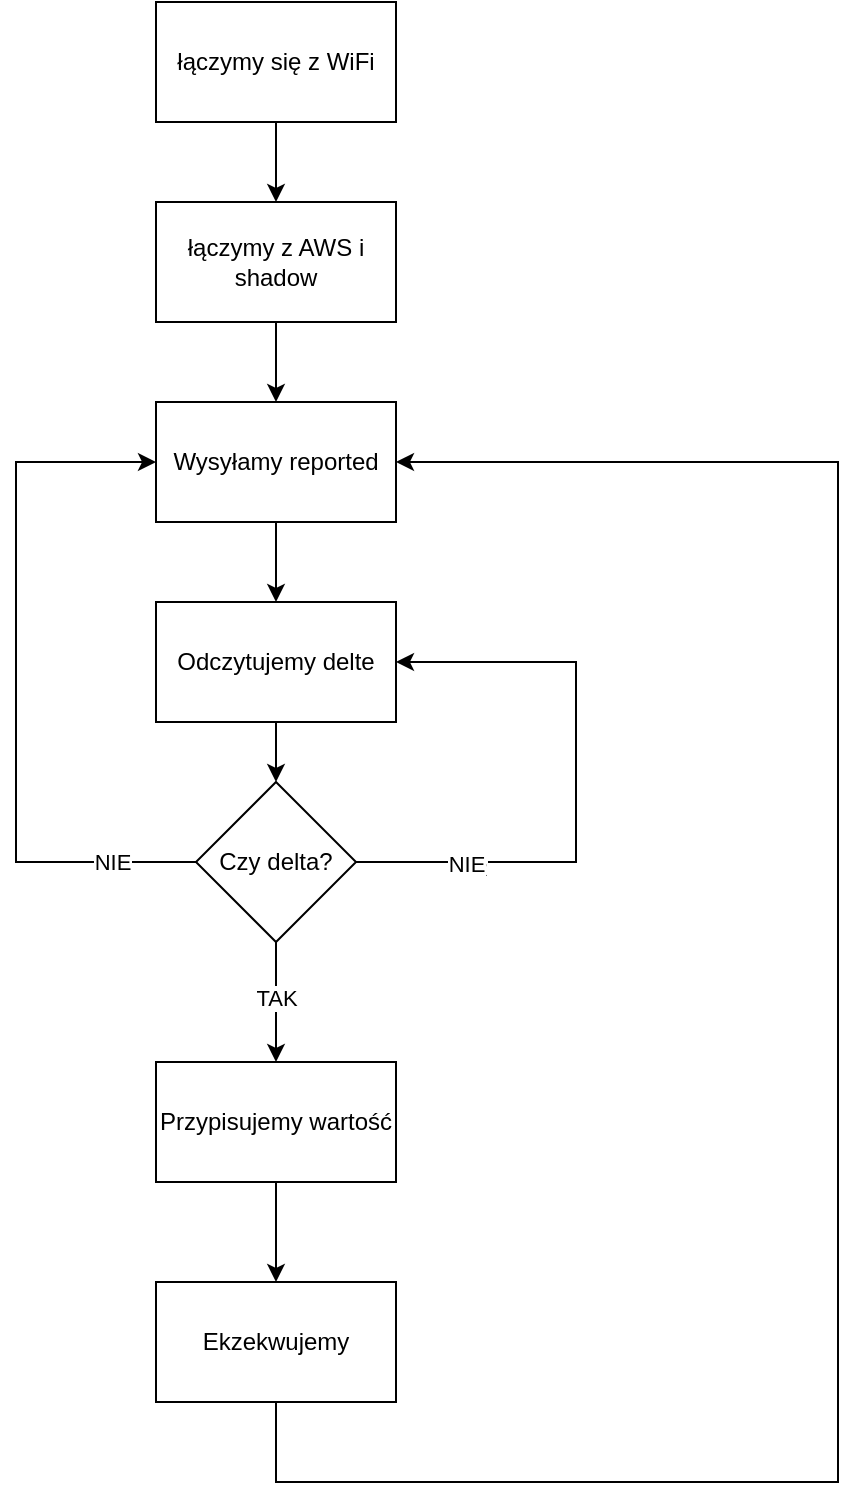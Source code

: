 <mxfile version="22.0.4" type="device">
  <diagram name="Strona-1" id="2bOkGgD_24Y1R7W3lT9i">
    <mxGraphModel dx="1434" dy="792" grid="1" gridSize="10" guides="1" tooltips="1" connect="1" arrows="1" fold="1" page="1" pageScale="1" pageWidth="827" pageHeight="1169" math="0" shadow="0">
      <root>
        <mxCell id="0" />
        <mxCell id="1" parent="0" />
        <mxCell id="NuFn5LgcSSqQIFGkuQl3-12" value="" style="edgeStyle=orthogonalEdgeStyle;rounded=0;orthogonalLoop=1;jettySize=auto;html=1;" edge="1" parent="1" source="NuFn5LgcSSqQIFGkuQl3-1" target="NuFn5LgcSSqQIFGkuQl3-2">
          <mxGeometry relative="1" as="geometry" />
        </mxCell>
        <mxCell id="NuFn5LgcSSqQIFGkuQl3-1" value="łączymy się z WiFi" style="rounded=0;whiteSpace=wrap;html=1;" vertex="1" parent="1">
          <mxGeometry x="330" y="70" width="120" height="60" as="geometry" />
        </mxCell>
        <mxCell id="NuFn5LgcSSqQIFGkuQl3-13" value="" style="edgeStyle=orthogonalEdgeStyle;rounded=0;orthogonalLoop=1;jettySize=auto;html=1;" edge="1" parent="1" source="NuFn5LgcSSqQIFGkuQl3-2" target="NuFn5LgcSSqQIFGkuQl3-3">
          <mxGeometry relative="1" as="geometry" />
        </mxCell>
        <mxCell id="NuFn5LgcSSqQIFGkuQl3-2" value="łączymy z AWS i shadow" style="rounded=0;whiteSpace=wrap;html=1;" vertex="1" parent="1">
          <mxGeometry x="330" y="170" width="120" height="60" as="geometry" />
        </mxCell>
        <mxCell id="NuFn5LgcSSqQIFGkuQl3-10" value="" style="edgeStyle=orthogonalEdgeStyle;rounded=0;orthogonalLoop=1;jettySize=auto;html=1;" edge="1" parent="1" source="NuFn5LgcSSqQIFGkuQl3-3" target="NuFn5LgcSSqQIFGkuQl3-9">
          <mxGeometry relative="1" as="geometry" />
        </mxCell>
        <mxCell id="NuFn5LgcSSqQIFGkuQl3-3" value="Wysyłamy reported" style="rounded=0;whiteSpace=wrap;html=1;" vertex="1" parent="1">
          <mxGeometry x="330" y="270" width="120" height="60" as="geometry" />
        </mxCell>
        <mxCell id="NuFn5LgcSSqQIFGkuQl3-7" value="" style="edgeStyle=orthogonalEdgeStyle;rounded=0;orthogonalLoop=1;jettySize=auto;html=1;entryX=0.5;entryY=0;entryDx=0;entryDy=0;" edge="1" parent="1" source="NuFn5LgcSSqQIFGkuQl3-5" target="NuFn5LgcSSqQIFGkuQl3-14">
          <mxGeometry relative="1" as="geometry">
            <mxPoint x="390" y="600" as="targetPoint" />
          </mxGeometry>
        </mxCell>
        <mxCell id="NuFn5LgcSSqQIFGkuQl3-8" value="TAK" style="edgeLabel;html=1;align=center;verticalAlign=middle;resizable=0;points=[];" vertex="1" connectable="0" parent="NuFn5LgcSSqQIFGkuQl3-7">
          <mxGeometry x="-0.231" y="2" relative="1" as="geometry">
            <mxPoint x="-2" y="5" as="offset" />
          </mxGeometry>
        </mxCell>
        <mxCell id="NuFn5LgcSSqQIFGkuQl3-21" style="edgeStyle=orthogonalEdgeStyle;rounded=0;orthogonalLoop=1;jettySize=auto;html=1;exitX=1;exitY=0.5;exitDx=0;exitDy=0;entryX=1;entryY=0.5;entryDx=0;entryDy=0;" edge="1" parent="1" source="NuFn5LgcSSqQIFGkuQl3-5" target="NuFn5LgcSSqQIFGkuQl3-9">
          <mxGeometry relative="1" as="geometry">
            <Array as="points">
              <mxPoint x="540" y="500" />
              <mxPoint x="540" y="400" />
            </Array>
          </mxGeometry>
        </mxCell>
        <mxCell id="NuFn5LgcSSqQIFGkuQl3-22" value="NIR" style="edgeLabel;html=1;align=center;verticalAlign=middle;resizable=0;points=[];" vertex="1" connectable="0" parent="NuFn5LgcSSqQIFGkuQl3-21">
          <mxGeometry x="-0.627" y="-3" relative="1" as="geometry">
            <mxPoint as="offset" />
          </mxGeometry>
        </mxCell>
        <mxCell id="NuFn5LgcSSqQIFGkuQl3-24" value="NIE" style="edgeLabel;html=1;align=center;verticalAlign=middle;resizable=0;points=[];" vertex="1" connectable="0" parent="NuFn5LgcSSqQIFGkuQl3-21">
          <mxGeometry x="-0.633" y="-1" relative="1" as="geometry">
            <mxPoint as="offset" />
          </mxGeometry>
        </mxCell>
        <mxCell id="NuFn5LgcSSqQIFGkuQl3-25" style="edgeStyle=orthogonalEdgeStyle;rounded=0;orthogonalLoop=1;jettySize=auto;html=1;entryX=0;entryY=0.5;entryDx=0;entryDy=0;" edge="1" parent="1" source="NuFn5LgcSSqQIFGkuQl3-5" target="NuFn5LgcSSqQIFGkuQl3-3">
          <mxGeometry relative="1" as="geometry">
            <Array as="points">
              <mxPoint x="260" y="500" />
              <mxPoint x="260" y="300" />
            </Array>
          </mxGeometry>
        </mxCell>
        <mxCell id="NuFn5LgcSSqQIFGkuQl3-26" value="NIE" style="edgeLabel;html=1;align=center;verticalAlign=middle;resizable=0;points=[];" vertex="1" connectable="0" parent="NuFn5LgcSSqQIFGkuQl3-25">
          <mxGeometry x="-0.767" y="-4" relative="1" as="geometry">
            <mxPoint y="4" as="offset" />
          </mxGeometry>
        </mxCell>
        <mxCell id="NuFn5LgcSSqQIFGkuQl3-5" value="Czy delta?" style="rhombus;whiteSpace=wrap;html=1;" vertex="1" parent="1">
          <mxGeometry x="350" y="460" width="80" height="80" as="geometry" />
        </mxCell>
        <mxCell id="NuFn5LgcSSqQIFGkuQl3-11" value="" style="edgeStyle=orthogonalEdgeStyle;rounded=0;orthogonalLoop=1;jettySize=auto;html=1;" edge="1" parent="1" source="NuFn5LgcSSqQIFGkuQl3-9" target="NuFn5LgcSSqQIFGkuQl3-5">
          <mxGeometry relative="1" as="geometry" />
        </mxCell>
        <mxCell id="NuFn5LgcSSqQIFGkuQl3-9" value="Odczytujemy delte" style="rounded=0;whiteSpace=wrap;html=1;" vertex="1" parent="1">
          <mxGeometry x="330" y="370" width="120" height="60" as="geometry" />
        </mxCell>
        <mxCell id="NuFn5LgcSSqQIFGkuQl3-16" value="" style="edgeStyle=orthogonalEdgeStyle;rounded=0;orthogonalLoop=1;jettySize=auto;html=1;" edge="1" parent="1" source="NuFn5LgcSSqQIFGkuQl3-14" target="NuFn5LgcSSqQIFGkuQl3-15">
          <mxGeometry relative="1" as="geometry" />
        </mxCell>
        <mxCell id="NuFn5LgcSSqQIFGkuQl3-14" value="Przypisujemy wartość" style="rounded=0;whiteSpace=wrap;html=1;" vertex="1" parent="1">
          <mxGeometry x="330" y="600" width="120" height="60" as="geometry" />
        </mxCell>
        <mxCell id="NuFn5LgcSSqQIFGkuQl3-17" style="edgeStyle=orthogonalEdgeStyle;rounded=0;orthogonalLoop=1;jettySize=auto;html=1;entryX=1;entryY=0.5;entryDx=0;entryDy=0;" edge="1" parent="1" source="NuFn5LgcSSqQIFGkuQl3-15" target="NuFn5LgcSSqQIFGkuQl3-3">
          <mxGeometry relative="1" as="geometry">
            <mxPoint x="670" y="260" as="targetPoint" />
            <Array as="points">
              <mxPoint x="390" y="810" />
              <mxPoint x="671" y="810" />
              <mxPoint x="671" y="300" />
            </Array>
          </mxGeometry>
        </mxCell>
        <mxCell id="NuFn5LgcSSqQIFGkuQl3-15" value="Ekzekwujemy" style="rounded=0;whiteSpace=wrap;html=1;" vertex="1" parent="1">
          <mxGeometry x="330" y="710" width="120" height="60" as="geometry" />
        </mxCell>
      </root>
    </mxGraphModel>
  </diagram>
</mxfile>
